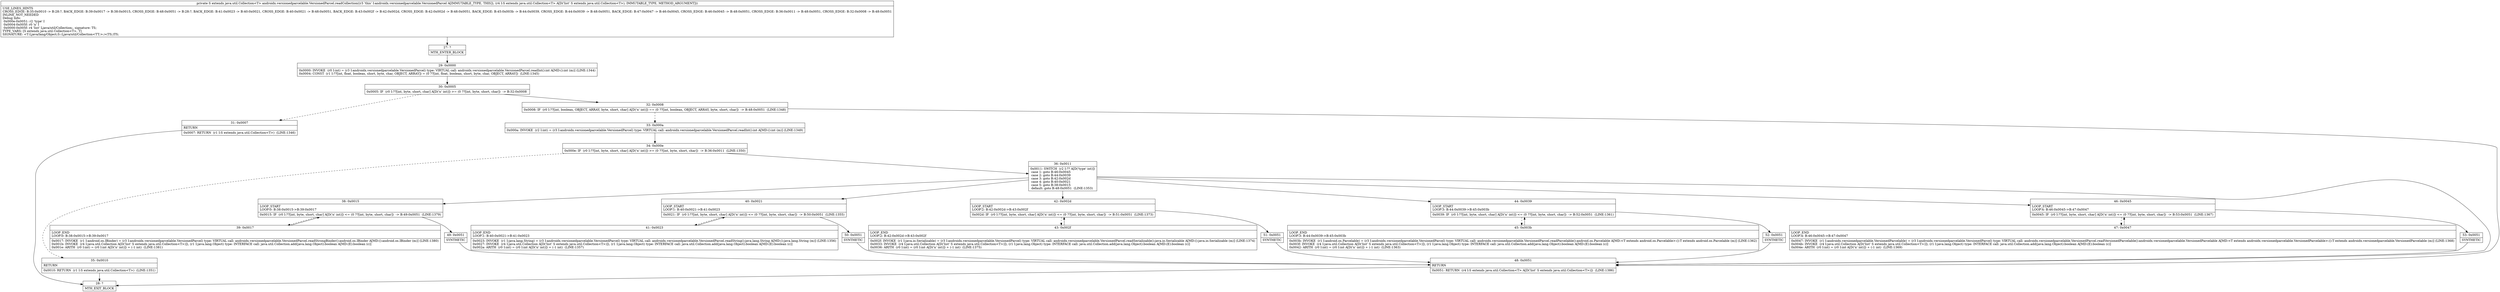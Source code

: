 digraph "CFG forandroidx.versionedparcelable.VersionedParcel.readCollection(Ljava\/util\/Collection;)Ljava\/util\/Collection;" {
Node_27 [shape=record,label="{27\:\ ?|MTH_ENTER_BLOCK\l}"];
Node_29 [shape=record,label="{29\:\ 0x0000|0x0000: INVOKE  (r0 I:int) = (r3 I:androidx.versionedparcelable.VersionedParcel) type: VIRTUAL call: androidx.versionedparcelable.VersionedParcel.readInt():int A[MD:():int (m)] (LINE:1344)\l0x0004: CONST  (r1 I:??[int, float, boolean, short, byte, char, OBJECT, ARRAY]) = (0 ??[int, float, boolean, short, byte, char, OBJECT, ARRAY])  (LINE:1345)\l}"];
Node_30 [shape=record,label="{30\:\ 0x0005|0x0005: IF  (r0 I:??[int, byte, short, char] A[D('n' int)]) \>= (0 ??[int, byte, short, char])  \-\> B:32:0x0008 \l}"];
Node_31 [shape=record,label="{31\:\ 0x0007|RETURN\l|0x0007: RETURN  (r1 I:S extends java.util.Collection\<T\>)  (LINE:1346)\l}"];
Node_28 [shape=record,label="{28\:\ ?|MTH_EXIT_BLOCK\l}"];
Node_32 [shape=record,label="{32\:\ 0x0008|0x0008: IF  (r0 I:??[int, boolean, OBJECT, ARRAY, byte, short, char] A[D('n' int)]) == (0 ??[int, boolean, OBJECT, ARRAY, byte, short, char])  \-\> B:48:0x0051  (LINE:1348)\l}"];
Node_33 [shape=record,label="{33\:\ 0x000a|0x000a: INVOKE  (r2 I:int) = (r3 I:androidx.versionedparcelable.VersionedParcel) type: VIRTUAL call: androidx.versionedparcelable.VersionedParcel.readInt():int A[MD:():int (m)] (LINE:1349)\l}"];
Node_34 [shape=record,label="{34\:\ 0x000e|0x000e: IF  (r0 I:??[int, byte, short, char] A[D('n' int)]) \>= (0 ??[int, byte, short, char])  \-\> B:36:0x0011  (LINE:1350)\l}"];
Node_35 [shape=record,label="{35\:\ 0x0010|RETURN\l|0x0010: RETURN  (r1 I:S extends java.util.Collection\<T\>)  (LINE:1351)\l}"];
Node_36 [shape=record,label="{36\:\ 0x0011|0x0011: SWITCH  (r2 I:?? A[D('type' int)])\l case 1: goto B:46:0x0045\l case 2: goto B:44:0x0039\l case 3: goto B:42:0x002d\l case 4: goto B:40:0x0021\l case 5: goto B:38:0x0015\l default: goto B:48:0x0051  (LINE:1353)\l}"];
Node_38 [shape=record,label="{38\:\ 0x0015|LOOP_START\lLOOP:0: B:38:0x0015\-\>B:39:0x0017\l|0x0015: IF  (r0 I:??[int, byte, short, char] A[D('n' int)]) \<= (0 ??[int, byte, short, char])  \-\> B:49:0x0051  (LINE:1379)\l}"];
Node_39 [shape=record,label="{39\:\ 0x0017|LOOP_END\lLOOP:0: B:38:0x0015\-\>B:39:0x0017\l|0x0017: INVOKE  (r1 I:android.os.IBinder) = (r3 I:androidx.versionedparcelable.VersionedParcel) type: VIRTUAL call: androidx.versionedparcelable.VersionedParcel.readStrongBinder():android.os.IBinder A[MD:():android.os.IBinder (m)] (LINE:1380)\l0x001b: INVOKE  (r4 I:java.util.Collection A[D('list' S extends java.util.Collection\<T\>)]), (r1 I:java.lang.Object) type: INTERFACE call: java.util.Collection.add(java.lang.Object):boolean A[MD:(E):boolean (c)]\l0x001e: ARITH  (r0 I:int) = (r0 I:int A[D('n' int)]) + (\-1 int)  (LINE:1381)\l}"];
Node_49 [shape=record,label="{49\:\ 0x0051|SYNTHETIC\l}"];
Node_40 [shape=record,label="{40\:\ 0x0021|LOOP_START\lLOOP:1: B:40:0x0021\-\>B:41:0x0023\l|0x0021: IF  (r0 I:??[int, byte, short, char] A[D('n' int)]) \<= (0 ??[int, byte, short, char])  \-\> B:50:0x0051  (LINE:1355)\l}"];
Node_41 [shape=record,label="{41\:\ 0x0023|LOOP_END\lLOOP:1: B:40:0x0021\-\>B:41:0x0023\l|0x0023: INVOKE  (r1 I:java.lang.String) = (r3 I:androidx.versionedparcelable.VersionedParcel) type: VIRTUAL call: androidx.versionedparcelable.VersionedParcel.readString():java.lang.String A[MD:():java.lang.String (m)] (LINE:1356)\l0x0027: INVOKE  (r4 I:java.util.Collection A[D('list' S extends java.util.Collection\<T\>)]), (r1 I:java.lang.Object) type: INTERFACE call: java.util.Collection.add(java.lang.Object):boolean A[MD:(E):boolean (c)]\l0x002a: ARITH  (r0 I:int) = (r0 I:int A[D('n' int)]) + (\-1 int)  (LINE:1357)\l}"];
Node_50 [shape=record,label="{50\:\ 0x0051|SYNTHETIC\l}"];
Node_42 [shape=record,label="{42\:\ 0x002d|LOOP_START\lLOOP:2: B:42:0x002d\-\>B:43:0x002f\l|0x002d: IF  (r0 I:??[int, byte, short, char] A[D('n' int)]) \<= (0 ??[int, byte, short, char])  \-\> B:51:0x0051  (LINE:1373)\l}"];
Node_43 [shape=record,label="{43\:\ 0x002f|LOOP_END\lLOOP:2: B:42:0x002d\-\>B:43:0x002f\l|0x002f: INVOKE  (r1 I:java.io.Serializable) = (r3 I:androidx.versionedparcelable.VersionedParcel) type: VIRTUAL call: androidx.versionedparcelable.VersionedParcel.readSerializable():java.io.Serializable A[MD:():java.io.Serializable (m)] (LINE:1374)\l0x0033: INVOKE  (r4 I:java.util.Collection A[D('list' S extends java.util.Collection\<T\>)]), (r1 I:java.lang.Object) type: INTERFACE call: java.util.Collection.add(java.lang.Object):boolean A[MD:(E):boolean (c)]\l0x0036: ARITH  (r0 I:int) = (r0 I:int A[D('n' int)]) + (\-1 int)  (LINE:1375)\l}"];
Node_51 [shape=record,label="{51\:\ 0x0051|SYNTHETIC\l}"];
Node_44 [shape=record,label="{44\:\ 0x0039|LOOP_START\lLOOP:3: B:44:0x0039\-\>B:45:0x003b\l|0x0039: IF  (r0 I:??[int, byte, short, char] A[D('n' int)]) \<= (0 ??[int, byte, short, char])  \-\> B:52:0x0051  (LINE:1361)\l}"];
Node_45 [shape=record,label="{45\:\ 0x003b|LOOP_END\lLOOP:3: B:44:0x0039\-\>B:45:0x003b\l|0x003b: INVOKE  (r1 I:android.os.Parcelable) = (r3 I:androidx.versionedparcelable.VersionedParcel) type: VIRTUAL call: androidx.versionedparcelable.VersionedParcel.readParcelable():android.os.Parcelable A[MD:\<T extends android.os.Parcelable\>:():T extends android.os.Parcelable (m)] (LINE:1362)\l0x003f: INVOKE  (r4 I:java.util.Collection A[D('list' S extends java.util.Collection\<T\>)]), (r1 I:java.lang.Object) type: INTERFACE call: java.util.Collection.add(java.lang.Object):boolean A[MD:(E):boolean (c)]\l0x0042: ARITH  (r0 I:int) = (r0 I:int A[D('n' int)]) + (\-1 int)  (LINE:1363)\l}"];
Node_52 [shape=record,label="{52\:\ 0x0051|SYNTHETIC\l}"];
Node_46 [shape=record,label="{46\:\ 0x0045|LOOP_START\lLOOP:4: B:46:0x0045\-\>B:47:0x0047\l|0x0045: IF  (r0 I:??[int, byte, short, char] A[D('n' int)]) \<= (0 ??[int, byte, short, char])  \-\> B:53:0x0051  (LINE:1367)\l}"];
Node_47 [shape=record,label="{47\:\ 0x0047|LOOP_END\lLOOP:4: B:46:0x0045\-\>B:47:0x0047\l|0x0047: INVOKE  (r1 I:androidx.versionedparcelable.VersionedParcelable) = (r3 I:androidx.versionedparcelable.VersionedParcel) type: VIRTUAL call: androidx.versionedparcelable.VersionedParcel.readVersionedParcelable():androidx.versionedparcelable.VersionedParcelable A[MD:\<T extends androidx.versionedparcelable.VersionedParcelable\>:():T extends androidx.versionedparcelable.VersionedParcelable (m)] (LINE:1368)\l0x004b: INVOKE  (r4 I:java.util.Collection A[D('list' S extends java.util.Collection\<T\>)]), (r1 I:java.lang.Object) type: INTERFACE call: java.util.Collection.add(java.lang.Object):boolean A[MD:(E):boolean (c)]\l0x004e: ARITH  (r0 I:int) = (r0 I:int A[D('n' int)]) + (\-1 int)  (LINE:1369)\l}"];
Node_53 [shape=record,label="{53\:\ 0x0051|SYNTHETIC\l}"];
Node_48 [shape=record,label="{48\:\ 0x0051|RETURN\l|0x0051: RETURN  (r4 I:S extends java.util.Collection\<T\> A[D('list' S extends java.util.Collection\<T\>)])  (LINE:1386)\l}"];
MethodNode[shape=record,label="{private S extends java.util.Collection\<T\> androidx.versionedparcelable.VersionedParcel.readCollection((r3 'this' I:androidx.versionedparcelable.VersionedParcel A[IMMUTABLE_TYPE, THIS]), (r4 I:S extends java.util.Collection\<T\> A[D('list' S extends java.util.Collection\<T\>), IMMUTABLE_TYPE, METHOD_ARGUMENT]))  | USE_LINES_HINTS\lCROSS_EDGE: B:35:0x0010 \-\> B:28:?, BACK_EDGE: B:39:0x0017 \-\> B:38:0x0015, CROSS_EDGE: B:48:0x0051 \-\> B:28:?, BACK_EDGE: B:41:0x0023 \-\> B:40:0x0021, CROSS_EDGE: B:40:0x0021 \-\> B:48:0x0051, BACK_EDGE: B:43:0x002f \-\> B:42:0x002d, CROSS_EDGE: B:42:0x002d \-\> B:48:0x0051, BACK_EDGE: B:45:0x003b \-\> B:44:0x0039, CROSS_EDGE: B:44:0x0039 \-\> B:48:0x0051, BACK_EDGE: B:47:0x0047 \-\> B:46:0x0045, CROSS_EDGE: B:46:0x0045 \-\> B:48:0x0051, CROSS_EDGE: B:36:0x0011 \-\> B:48:0x0051, CROSS_EDGE: B:32:0x0008 \-\> B:48:0x0051\lINLINE_NOT_NEEDED\lDebug Info:\l  0x000e\-0x0051: r2 'type' I\l  0x0004\-0x005f: r0 'n' I\l  0x0000\-0x005f: r4 'list' Ljava\/util\/Collection;, signature: TS;\lTYPE_VARS: [S extends java.util.Collection\<T\>, T]\lSIGNATURE: \<T:Ljava\/lang\/Object;S::Ljava\/util\/Collection\<TT;\>;\>(TS;)TS;\l}"];
MethodNode -> Node_27;Node_27 -> Node_29;
Node_29 -> Node_30;
Node_30 -> Node_31[style=dashed];
Node_30 -> Node_32;
Node_31 -> Node_28;
Node_32 -> Node_33[style=dashed];
Node_32 -> Node_48;
Node_33 -> Node_34;
Node_34 -> Node_35[style=dashed];
Node_34 -> Node_36;
Node_35 -> Node_28;
Node_36 -> Node_38;
Node_36 -> Node_40;
Node_36 -> Node_42;
Node_36 -> Node_44;
Node_36 -> Node_46;
Node_36 -> Node_48;
Node_38 -> Node_39[style=dashed];
Node_38 -> Node_49;
Node_39 -> Node_38;
Node_49 -> Node_48;
Node_40 -> Node_41[style=dashed];
Node_40 -> Node_50;
Node_41 -> Node_40;
Node_50 -> Node_48;
Node_42 -> Node_43[style=dashed];
Node_42 -> Node_51;
Node_43 -> Node_42;
Node_51 -> Node_48;
Node_44 -> Node_45[style=dashed];
Node_44 -> Node_52;
Node_45 -> Node_44;
Node_52 -> Node_48;
Node_46 -> Node_47[style=dashed];
Node_46 -> Node_53;
Node_47 -> Node_46;
Node_53 -> Node_48;
Node_48 -> Node_28;
}

